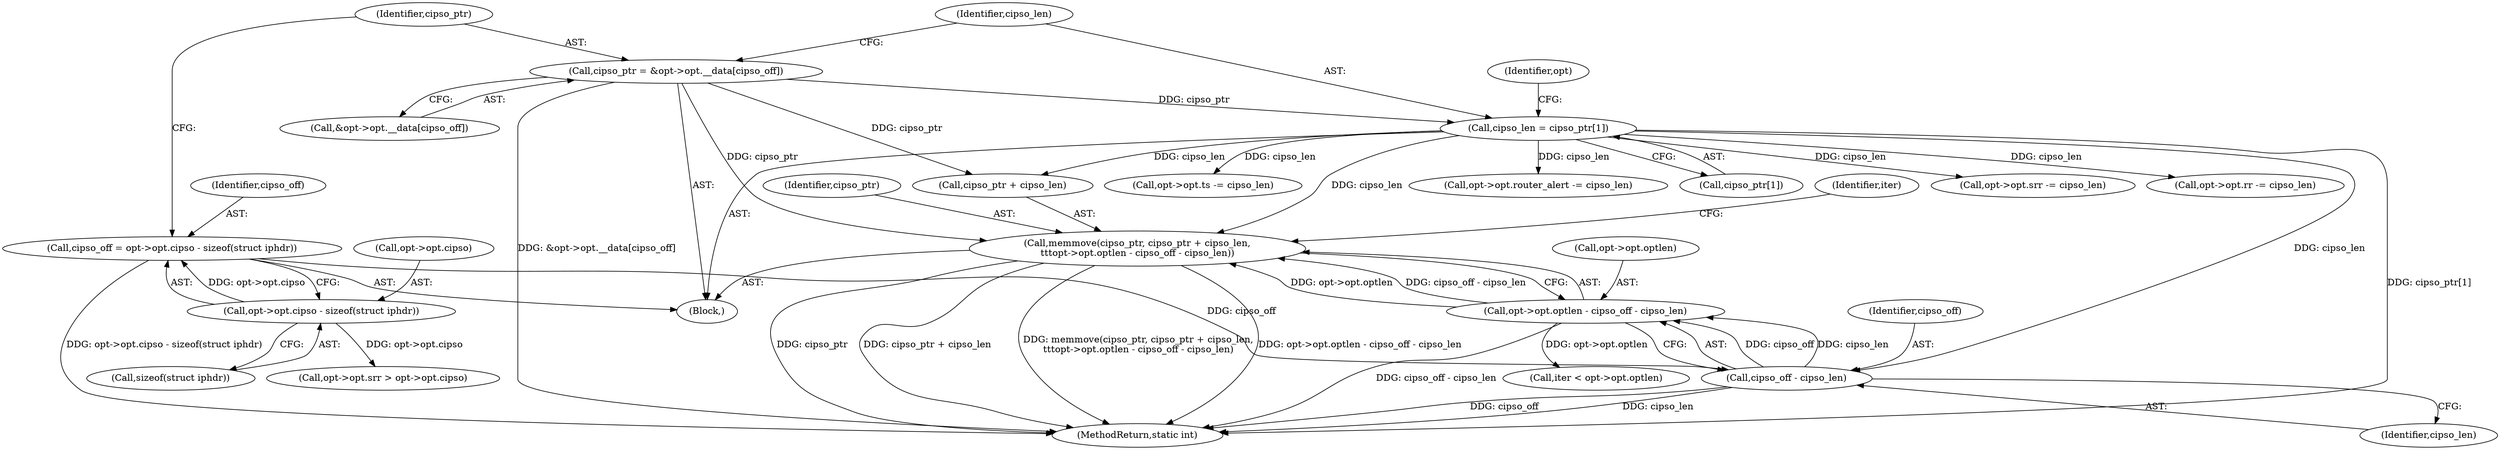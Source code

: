 digraph "0_linux_f6d8bd051c391c1c0458a30b2a7abcd939329259_5@API" {
"1000252" [label="(Call,memmove(cipso_ptr, cipso_ptr + cipso_len,\n\t\t\topt->opt.optlen - cipso_off - cipso_len))"];
"1000154" [label="(Call,cipso_ptr = &opt->opt.__data[cipso_off])"];
"1000164" [label="(Call,cipso_len = cipso_ptr[1])"];
"1000257" [label="(Call,opt->opt.optlen - cipso_off - cipso_len)"];
"1000263" [label="(Call,cipso_off - cipso_len)"];
"1000144" [label="(Call,cipso_off = opt->opt.cipso - sizeof(struct iphdr))"];
"1000146" [label="(Call,opt->opt.cipso - sizeof(struct iphdr))"];
"1000173" [label="(Identifier,opt)"];
"1000258" [label="(Call,opt->opt.optlen)"];
"1000267" [label="(Identifier,iter)"];
"1000254" [label="(Call,cipso_ptr + cipso_len)"];
"1000156" [label="(Call,&opt->opt.__data[cipso_off])"];
"1000265" [label="(Identifier,cipso_len)"];
"1000200" [label="(Call,opt->opt.rr -= cipso_len)"];
"1000252" [label="(Call,memmove(cipso_ptr, cipso_ptr + cipso_len,\n\t\t\topt->opt.optlen - cipso_off - cipso_len))"];
"1000264" [label="(Identifier,cipso_off)"];
"1000155" [label="(Identifier,cipso_ptr)"];
"1000253" [label="(Identifier,cipso_ptr)"];
"1000166" [label="(Call,cipso_ptr[1])"];
"1000152" [label="(Call,sizeof(struct iphdr))"];
"1000354" [label="(MethodReturn,static int)"];
"1000164" [label="(Call,cipso_len = cipso_ptr[1])"];
"1000257" [label="(Call,opt->opt.optlen - cipso_off - cipso_len)"];
"1000219" [label="(Call,opt->opt.ts -= cipso_len)"];
"1000145" [label="(Identifier,cipso_off)"];
"1000138" [label="(Block,)"];
"1000144" [label="(Call,cipso_off = opt->opt.cipso - sizeof(struct iphdr))"];
"1000170" [label="(Call,opt->opt.srr > opt->opt.cipso)"];
"1000146" [label="(Call,opt->opt.cipso - sizeof(struct iphdr))"];
"1000273" [label="(Call,iter < opt->opt.optlen)"];
"1000238" [label="(Call,opt->opt.router_alert -= cipso_len)"];
"1000154" [label="(Call,cipso_ptr = &opt->opt.__data[cipso_off])"];
"1000147" [label="(Call,opt->opt.cipso)"];
"1000181" [label="(Call,opt->opt.srr -= cipso_len)"];
"1000165" [label="(Identifier,cipso_len)"];
"1000263" [label="(Call,cipso_off - cipso_len)"];
"1000252" -> "1000138"  [label="AST: "];
"1000252" -> "1000257"  [label="CFG: "];
"1000253" -> "1000252"  [label="AST: "];
"1000254" -> "1000252"  [label="AST: "];
"1000257" -> "1000252"  [label="AST: "];
"1000267" -> "1000252"  [label="CFG: "];
"1000252" -> "1000354"  [label="DDG: cipso_ptr"];
"1000252" -> "1000354"  [label="DDG: cipso_ptr + cipso_len"];
"1000252" -> "1000354"  [label="DDG: memmove(cipso_ptr, cipso_ptr + cipso_len,\n\t\t\topt->opt.optlen - cipso_off - cipso_len)"];
"1000252" -> "1000354"  [label="DDG: opt->opt.optlen - cipso_off - cipso_len"];
"1000154" -> "1000252"  [label="DDG: cipso_ptr"];
"1000164" -> "1000252"  [label="DDG: cipso_len"];
"1000257" -> "1000252"  [label="DDG: opt->opt.optlen"];
"1000257" -> "1000252"  [label="DDG: cipso_off - cipso_len"];
"1000154" -> "1000138"  [label="AST: "];
"1000154" -> "1000156"  [label="CFG: "];
"1000155" -> "1000154"  [label="AST: "];
"1000156" -> "1000154"  [label="AST: "];
"1000165" -> "1000154"  [label="CFG: "];
"1000154" -> "1000354"  [label="DDG: &opt->opt.__data[cipso_off]"];
"1000154" -> "1000164"  [label="DDG: cipso_ptr"];
"1000154" -> "1000254"  [label="DDG: cipso_ptr"];
"1000164" -> "1000138"  [label="AST: "];
"1000164" -> "1000166"  [label="CFG: "];
"1000165" -> "1000164"  [label="AST: "];
"1000166" -> "1000164"  [label="AST: "];
"1000173" -> "1000164"  [label="CFG: "];
"1000164" -> "1000354"  [label="DDG: cipso_ptr[1]"];
"1000164" -> "1000181"  [label="DDG: cipso_len"];
"1000164" -> "1000200"  [label="DDG: cipso_len"];
"1000164" -> "1000219"  [label="DDG: cipso_len"];
"1000164" -> "1000238"  [label="DDG: cipso_len"];
"1000164" -> "1000254"  [label="DDG: cipso_len"];
"1000164" -> "1000263"  [label="DDG: cipso_len"];
"1000257" -> "1000263"  [label="CFG: "];
"1000258" -> "1000257"  [label="AST: "];
"1000263" -> "1000257"  [label="AST: "];
"1000257" -> "1000354"  [label="DDG: cipso_off - cipso_len"];
"1000263" -> "1000257"  [label="DDG: cipso_off"];
"1000263" -> "1000257"  [label="DDG: cipso_len"];
"1000257" -> "1000273"  [label="DDG: opt->opt.optlen"];
"1000263" -> "1000265"  [label="CFG: "];
"1000264" -> "1000263"  [label="AST: "];
"1000265" -> "1000263"  [label="AST: "];
"1000263" -> "1000354"  [label="DDG: cipso_len"];
"1000263" -> "1000354"  [label="DDG: cipso_off"];
"1000144" -> "1000263"  [label="DDG: cipso_off"];
"1000144" -> "1000138"  [label="AST: "];
"1000144" -> "1000146"  [label="CFG: "];
"1000145" -> "1000144"  [label="AST: "];
"1000146" -> "1000144"  [label="AST: "];
"1000155" -> "1000144"  [label="CFG: "];
"1000144" -> "1000354"  [label="DDG: opt->opt.cipso - sizeof(struct iphdr)"];
"1000146" -> "1000144"  [label="DDG: opt->opt.cipso"];
"1000146" -> "1000152"  [label="CFG: "];
"1000147" -> "1000146"  [label="AST: "];
"1000152" -> "1000146"  [label="AST: "];
"1000146" -> "1000170"  [label="DDG: opt->opt.cipso"];
}
